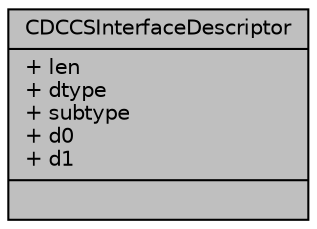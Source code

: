 digraph "CDCCSInterfaceDescriptor"
{
  edge [fontname="Helvetica",fontsize="10",labelfontname="Helvetica",labelfontsize="10"];
  node [fontname="Helvetica",fontsize="10",shape=record];
  Node1 [label="{CDCCSInterfaceDescriptor\n|+ len\l+ dtype\l+ subtype\l+ d0\l+ d1\l|}",height=0.2,width=0.4,color="black", fillcolor="grey75", style="filled", fontcolor="black"];
}
